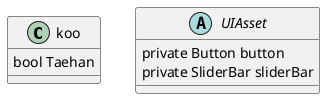 @startuml
'https://plantuml.com/class-diagram

class koo {
    bool Taehan
}

abstract class UIAsset {
    private Button button
    private SliderBar sliderBar
}

@enduml